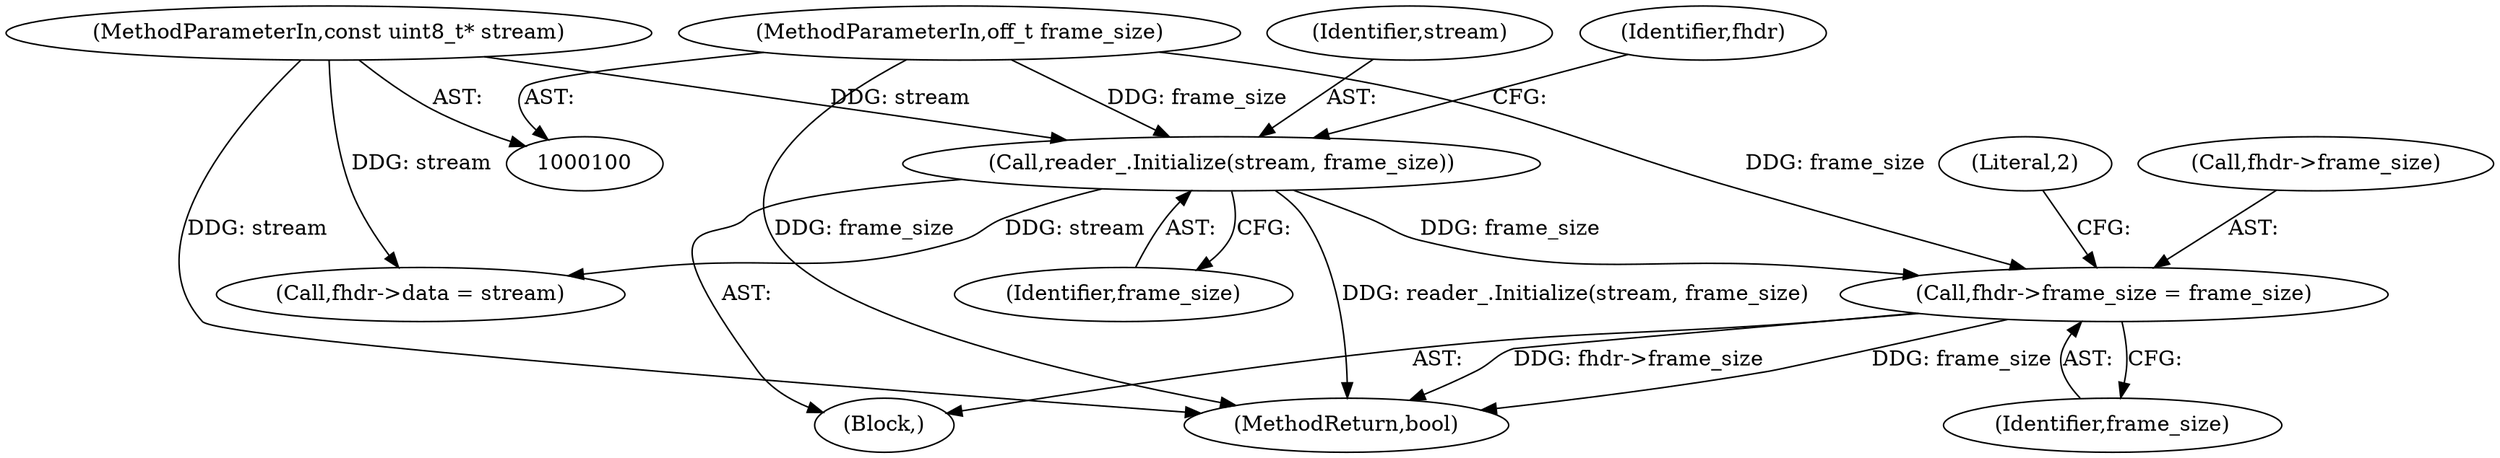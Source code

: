 digraph "0_Chrome_27c68f543e5eba779902447445dfb05ec3f5bf75_15@pointer" {
"1000113" [label="(Call,fhdr->frame_size = frame_size)"];
"1000105" [label="(Call,reader_.Initialize(stream, frame_size))"];
"1000101" [label="(MethodParameterIn,const uint8_t* stream)"];
"1000102" [label="(MethodParameterIn,off_t frame_size)"];
"1000121" [label="(Literal,2)"];
"1000114" [label="(Call,fhdr->frame_size)"];
"1000106" [label="(Identifier,stream)"];
"1000105" [label="(Call,reader_.Initialize(stream, frame_size))"];
"1000101" [label="(MethodParameterIn,const uint8_t* stream)"];
"1000113" [label="(Call,fhdr->frame_size = frame_size)"];
"1000104" [label="(Block,)"];
"1000108" [label="(Call,fhdr->data = stream)"];
"1000107" [label="(Identifier,frame_size)"];
"1000110" [label="(Identifier,fhdr)"];
"1000102" [label="(MethodParameterIn,off_t frame_size)"];
"1000117" [label="(Identifier,frame_size)"];
"1000437" [label="(MethodReturn,bool)"];
"1000113" -> "1000104"  [label="AST: "];
"1000113" -> "1000117"  [label="CFG: "];
"1000114" -> "1000113"  [label="AST: "];
"1000117" -> "1000113"  [label="AST: "];
"1000121" -> "1000113"  [label="CFG: "];
"1000113" -> "1000437"  [label="DDG: frame_size"];
"1000113" -> "1000437"  [label="DDG: fhdr->frame_size"];
"1000105" -> "1000113"  [label="DDG: frame_size"];
"1000102" -> "1000113"  [label="DDG: frame_size"];
"1000105" -> "1000104"  [label="AST: "];
"1000105" -> "1000107"  [label="CFG: "];
"1000106" -> "1000105"  [label="AST: "];
"1000107" -> "1000105"  [label="AST: "];
"1000110" -> "1000105"  [label="CFG: "];
"1000105" -> "1000437"  [label="DDG: reader_.Initialize(stream, frame_size)"];
"1000101" -> "1000105"  [label="DDG: stream"];
"1000102" -> "1000105"  [label="DDG: frame_size"];
"1000105" -> "1000108"  [label="DDG: stream"];
"1000101" -> "1000100"  [label="AST: "];
"1000101" -> "1000437"  [label="DDG: stream"];
"1000101" -> "1000108"  [label="DDG: stream"];
"1000102" -> "1000100"  [label="AST: "];
"1000102" -> "1000437"  [label="DDG: frame_size"];
}
